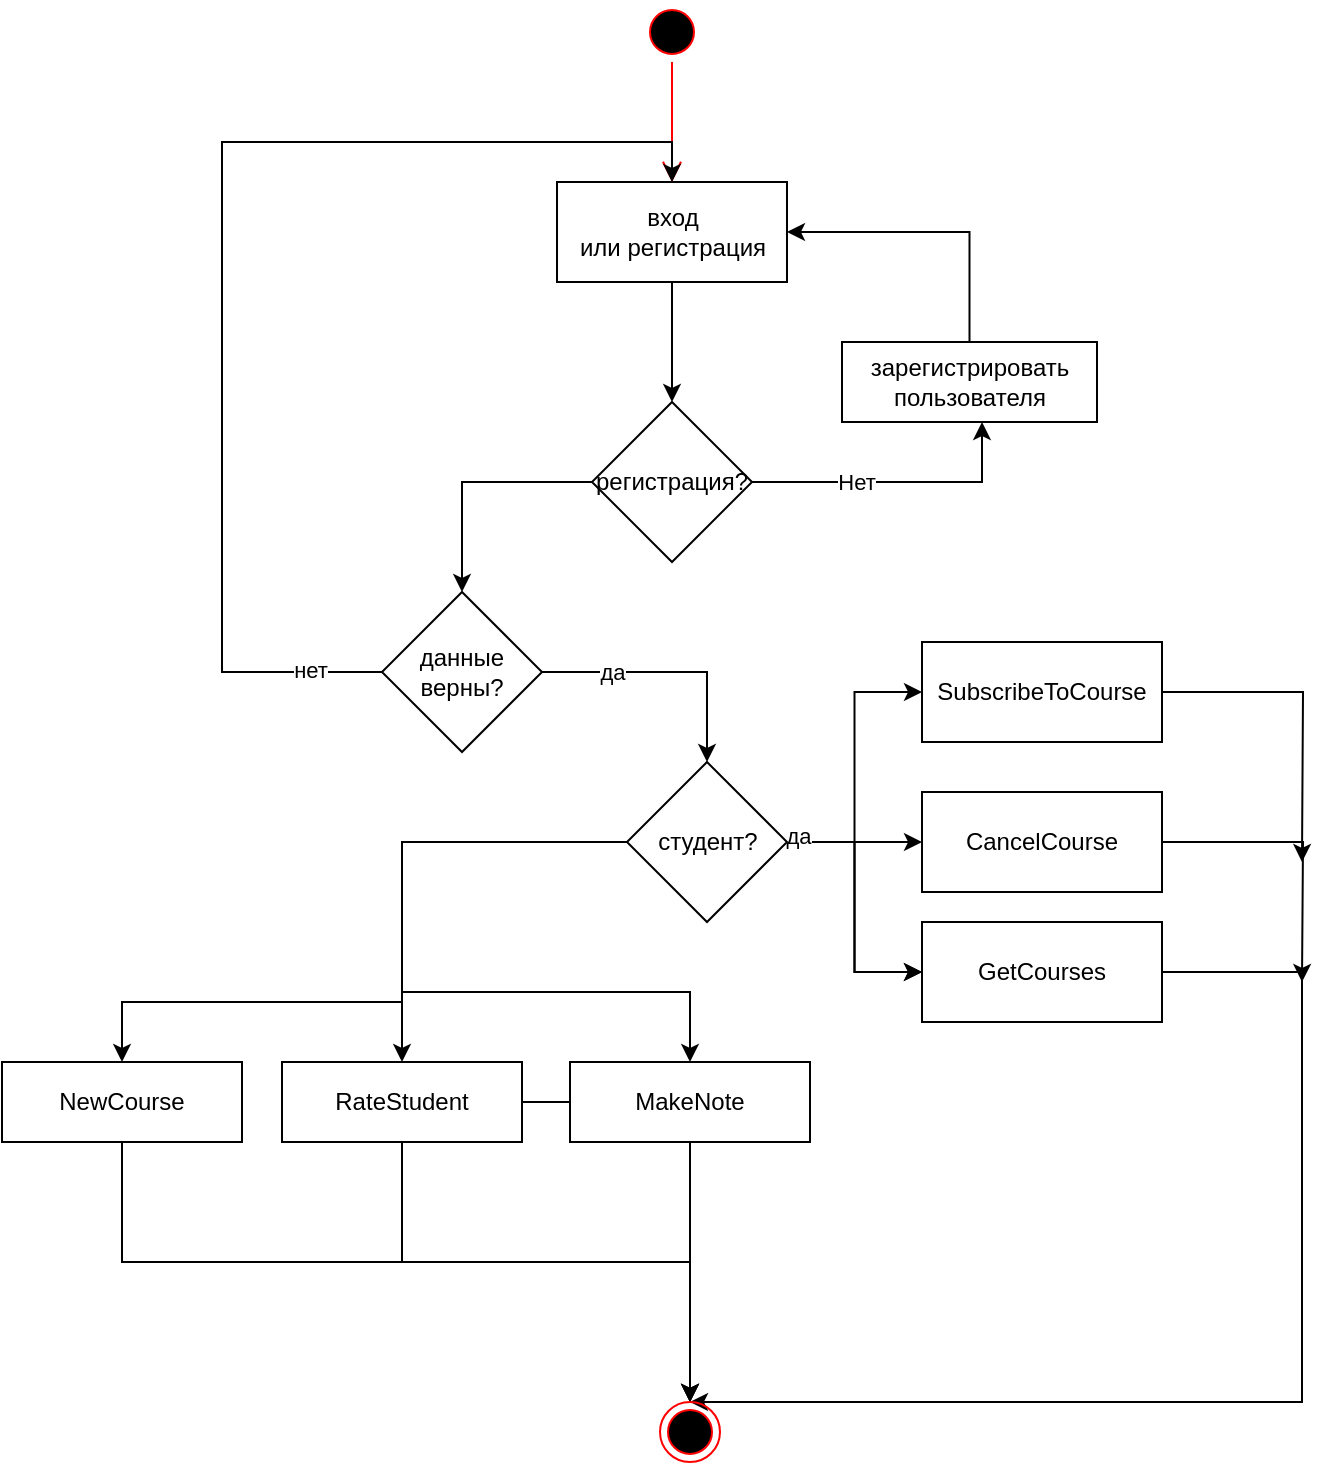 <mxfile version="25.0.2">
  <diagram name="Страница — 1" id="Tnij_tf-bvqbp9oXf625">
    <mxGraphModel dx="511" dy="1115" grid="1" gridSize="10" guides="1" tooltips="1" connect="1" arrows="1" fold="1" page="1" pageScale="1" pageWidth="827" pageHeight="1169" math="0" shadow="0">
      <root>
        <mxCell id="0" />
        <mxCell id="1" parent="0" />
        <mxCell id="5BwpkP8-IFTiQETyoSL8-1" value="" style="ellipse;html=1;shape=startState;fillColor=#000000;strokeColor=#ff0000;" vertex="1" parent="1">
          <mxGeometry x="330" y="210" width="30" height="30" as="geometry" />
        </mxCell>
        <mxCell id="5BwpkP8-IFTiQETyoSL8-2" value="" style="edgeStyle=orthogonalEdgeStyle;html=1;verticalAlign=bottom;endArrow=open;endSize=8;strokeColor=#ff0000;rounded=0;" edge="1" parent="1" source="5BwpkP8-IFTiQETyoSL8-1">
          <mxGeometry relative="1" as="geometry">
            <mxPoint x="345" y="300" as="targetPoint" />
          </mxGeometry>
        </mxCell>
        <mxCell id="5BwpkP8-IFTiQETyoSL8-3" value="&lt;div&gt;вход&lt;/div&gt;&lt;div&gt;или регистрация&lt;/div&gt;" style="rounded=0;whiteSpace=wrap;html=1;" vertex="1" parent="1">
          <mxGeometry x="287.5" y="300" width="115" height="50" as="geometry" />
        </mxCell>
        <mxCell id="5BwpkP8-IFTiQETyoSL8-4" value="" style="edgeStyle=orthogonalEdgeStyle;rounded=0;orthogonalLoop=1;jettySize=auto;html=1;exitX=0.5;exitY=1;exitDx=0;exitDy=0;" edge="1" parent="1" source="5BwpkP8-IFTiQETyoSL8-3">
          <mxGeometry relative="1" as="geometry">
            <mxPoint x="350" y="350" as="sourcePoint" />
            <mxPoint x="345" y="410" as="targetPoint" />
          </mxGeometry>
        </mxCell>
        <mxCell id="5BwpkP8-IFTiQETyoSL8-11" value="" style="edgeStyle=orthogonalEdgeStyle;rounded=0;orthogonalLoop=1;jettySize=auto;html=1;" edge="1" parent="1" source="5BwpkP8-IFTiQETyoSL8-6" target="5BwpkP8-IFTiQETyoSL8-10">
          <mxGeometry relative="1" as="geometry">
            <Array as="points">
              <mxPoint x="500" y="450" />
            </Array>
          </mxGeometry>
        </mxCell>
        <mxCell id="5BwpkP8-IFTiQETyoSL8-15" value="Нет" style="edgeLabel;html=1;align=center;verticalAlign=middle;resizable=0;points=[];" vertex="1" connectable="0" parent="5BwpkP8-IFTiQETyoSL8-11">
          <mxGeometry x="-0.291" relative="1" as="geometry">
            <mxPoint as="offset" />
          </mxGeometry>
        </mxCell>
        <mxCell id="5BwpkP8-IFTiQETyoSL8-19" value="" style="edgeStyle=orthogonalEdgeStyle;rounded=0;orthogonalLoop=1;jettySize=auto;html=1;" edge="1" parent="1" source="5BwpkP8-IFTiQETyoSL8-6" target="5BwpkP8-IFTiQETyoSL8-18">
          <mxGeometry relative="1" as="geometry" />
        </mxCell>
        <mxCell id="5BwpkP8-IFTiQETyoSL8-6" value="регистрация?" style="rhombus;whiteSpace=wrap;html=1;" vertex="1" parent="1">
          <mxGeometry x="305" y="410" width="80" height="80" as="geometry" />
        </mxCell>
        <mxCell id="5BwpkP8-IFTiQETyoSL8-14" style="edgeStyle=orthogonalEdgeStyle;rounded=0;orthogonalLoop=1;jettySize=auto;html=1;entryX=1;entryY=0.5;entryDx=0;entryDy=0;" edge="1" parent="1" source="5BwpkP8-IFTiQETyoSL8-10" target="5BwpkP8-IFTiQETyoSL8-3">
          <mxGeometry relative="1" as="geometry">
            <Array as="points">
              <mxPoint x="494" y="325" />
            </Array>
          </mxGeometry>
        </mxCell>
        <mxCell id="5BwpkP8-IFTiQETyoSL8-10" value="зарегистрировать&lt;div&gt;пользователя&lt;/div&gt;" style="rounded=0;whiteSpace=wrap;html=1;" vertex="1" parent="1">
          <mxGeometry x="430" y="380" width="127.5" height="40" as="geometry" />
        </mxCell>
        <mxCell id="5BwpkP8-IFTiQETyoSL8-22" value="" style="edgeStyle=orthogonalEdgeStyle;rounded=0;orthogonalLoop=1;jettySize=auto;html=1;" edge="1" parent="1" source="5BwpkP8-IFTiQETyoSL8-18" target="5BwpkP8-IFTiQETyoSL8-21">
          <mxGeometry relative="1" as="geometry" />
        </mxCell>
        <mxCell id="5BwpkP8-IFTiQETyoSL8-23" value="да" style="edgeLabel;html=1;align=center;verticalAlign=middle;resizable=0;points=[];" vertex="1" connectable="0" parent="5BwpkP8-IFTiQETyoSL8-22">
          <mxGeometry x="-0.438" relative="1" as="geometry">
            <mxPoint x="-1" as="offset" />
          </mxGeometry>
        </mxCell>
        <mxCell id="5BwpkP8-IFTiQETyoSL8-37" style="edgeStyle=orthogonalEdgeStyle;rounded=0;orthogonalLoop=1;jettySize=auto;html=1;entryX=0.5;entryY=0;entryDx=0;entryDy=0;" edge="1" parent="1" source="5BwpkP8-IFTiQETyoSL8-18" target="5BwpkP8-IFTiQETyoSL8-3">
          <mxGeometry relative="1" as="geometry">
            <Array as="points">
              <mxPoint x="120" y="545" />
              <mxPoint x="120" y="280" />
              <mxPoint x="345" y="280" />
            </Array>
          </mxGeometry>
        </mxCell>
        <mxCell id="5BwpkP8-IFTiQETyoSL8-38" value="нет" style="edgeLabel;html=1;align=center;verticalAlign=middle;resizable=0;points=[];" vertex="1" connectable="0" parent="5BwpkP8-IFTiQETyoSL8-37">
          <mxGeometry x="-0.875" y="-1" relative="1" as="geometry">
            <mxPoint x="1" as="offset" />
          </mxGeometry>
        </mxCell>
        <mxCell id="5BwpkP8-IFTiQETyoSL8-18" value="данные&lt;div&gt;верны?&lt;/div&gt;" style="rhombus;whiteSpace=wrap;html=1;direction=south;" vertex="1" parent="1">
          <mxGeometry x="200" y="505" width="80" height="80" as="geometry" />
        </mxCell>
        <mxCell id="5BwpkP8-IFTiQETyoSL8-28" value="" style="edgeStyle=orthogonalEdgeStyle;rounded=0;orthogonalLoop=1;jettySize=auto;html=1;" edge="1" parent="1" source="5BwpkP8-IFTiQETyoSL8-21" target="5BwpkP8-IFTiQETyoSL8-27">
          <mxGeometry relative="1" as="geometry" />
        </mxCell>
        <mxCell id="5BwpkP8-IFTiQETyoSL8-29" value="" style="edgeStyle=orthogonalEdgeStyle;rounded=0;orthogonalLoop=1;jettySize=auto;html=1;" edge="1" parent="1" source="5BwpkP8-IFTiQETyoSL8-21" target="5BwpkP8-IFTiQETyoSL8-27">
          <mxGeometry relative="1" as="geometry" />
        </mxCell>
        <mxCell id="5BwpkP8-IFTiQETyoSL8-30" style="edgeStyle=orthogonalEdgeStyle;rounded=0;orthogonalLoop=1;jettySize=auto;html=1;entryX=0;entryY=0.5;entryDx=0;entryDy=0;" edge="1" parent="1" source="5BwpkP8-IFTiQETyoSL8-21" target="5BwpkP8-IFTiQETyoSL8-26">
          <mxGeometry relative="1" as="geometry" />
        </mxCell>
        <mxCell id="5BwpkP8-IFTiQETyoSL8-31" style="edgeStyle=orthogonalEdgeStyle;rounded=0;orthogonalLoop=1;jettySize=auto;html=1;entryX=0;entryY=0.5;entryDx=0;entryDy=0;" edge="1" parent="1" source="5BwpkP8-IFTiQETyoSL8-21" target="5BwpkP8-IFTiQETyoSL8-25">
          <mxGeometry relative="1" as="geometry" />
        </mxCell>
        <mxCell id="5BwpkP8-IFTiQETyoSL8-32" value="да" style="edgeLabel;html=1;align=center;verticalAlign=middle;resizable=0;points=[];" vertex="1" connectable="0" parent="5BwpkP8-IFTiQETyoSL8-31">
          <mxGeometry x="-0.92" y="3" relative="1" as="geometry">
            <mxPoint as="offset" />
          </mxGeometry>
        </mxCell>
        <mxCell id="5BwpkP8-IFTiQETyoSL8-44" style="edgeStyle=orthogonalEdgeStyle;rounded=0;orthogonalLoop=1;jettySize=auto;html=1;entryX=0.5;entryY=0;entryDx=0;entryDy=0;" edge="1" parent="1" source="5BwpkP8-IFTiQETyoSL8-21" target="5BwpkP8-IFTiQETyoSL8-42">
          <mxGeometry relative="1" as="geometry" />
        </mxCell>
        <mxCell id="5BwpkP8-IFTiQETyoSL8-45" style="edgeStyle=orthogonalEdgeStyle;rounded=0;orthogonalLoop=1;jettySize=auto;html=1;entryX=0.5;entryY=0;entryDx=0;entryDy=0;" edge="1" parent="1" source="5BwpkP8-IFTiQETyoSL8-21" target="5BwpkP8-IFTiQETyoSL8-43">
          <mxGeometry relative="1" as="geometry">
            <Array as="points">
              <mxPoint x="210" y="630" />
              <mxPoint x="210" y="705" />
              <mxPoint x="354" y="705" />
            </Array>
          </mxGeometry>
        </mxCell>
        <mxCell id="5BwpkP8-IFTiQETyoSL8-46" style="edgeStyle=orthogonalEdgeStyle;rounded=0;orthogonalLoop=1;jettySize=auto;html=1;entryX=0.5;entryY=0;entryDx=0;entryDy=0;" edge="1" parent="1" source="5BwpkP8-IFTiQETyoSL8-21" target="5BwpkP8-IFTiQETyoSL8-41">
          <mxGeometry relative="1" as="geometry">
            <Array as="points">
              <mxPoint x="210" y="630" />
              <mxPoint x="210" y="710" />
              <mxPoint x="70" y="710" />
            </Array>
          </mxGeometry>
        </mxCell>
        <mxCell id="5BwpkP8-IFTiQETyoSL8-21" value="студент?" style="rhombus;whiteSpace=wrap;html=1;" vertex="1" parent="1">
          <mxGeometry x="322.5" y="590" width="80" height="80" as="geometry" />
        </mxCell>
        <mxCell id="5BwpkP8-IFTiQETyoSL8-55" style="edgeStyle=orthogonalEdgeStyle;rounded=0;orthogonalLoop=1;jettySize=auto;html=1;" edge="1" parent="1" source="5BwpkP8-IFTiQETyoSL8-25">
          <mxGeometry relative="1" as="geometry">
            <mxPoint x="660" y="640" as="targetPoint" />
          </mxGeometry>
        </mxCell>
        <mxCell id="5BwpkP8-IFTiQETyoSL8-25" value="SubscribeToCourse" style="rounded=0;whiteSpace=wrap;html=1;" vertex="1" parent="1">
          <mxGeometry x="470" y="530" width="120" height="50" as="geometry" />
        </mxCell>
        <mxCell id="5BwpkP8-IFTiQETyoSL8-54" style="edgeStyle=orthogonalEdgeStyle;rounded=0;orthogonalLoop=1;jettySize=auto;html=1;exitX=1;exitY=0.5;exitDx=0;exitDy=0;" edge="1" parent="1" source="5BwpkP8-IFTiQETyoSL8-26">
          <mxGeometry relative="1" as="geometry">
            <mxPoint x="660" y="700" as="targetPoint" />
          </mxGeometry>
        </mxCell>
        <mxCell id="5BwpkP8-IFTiQETyoSL8-26" value="CancelCourse" style="rounded=0;whiteSpace=wrap;html=1;" vertex="1" parent="1">
          <mxGeometry x="470" y="605" width="120" height="50" as="geometry" />
        </mxCell>
        <mxCell id="5BwpkP8-IFTiQETyoSL8-53" style="edgeStyle=orthogonalEdgeStyle;rounded=0;orthogonalLoop=1;jettySize=auto;html=1;entryX=0.5;entryY=0;entryDx=0;entryDy=0;" edge="1" parent="1" source="5BwpkP8-IFTiQETyoSL8-27" target="5BwpkP8-IFTiQETyoSL8-47">
          <mxGeometry relative="1" as="geometry">
            <Array as="points">
              <mxPoint x="660" y="695" />
              <mxPoint x="660" y="910" />
            </Array>
          </mxGeometry>
        </mxCell>
        <mxCell id="5BwpkP8-IFTiQETyoSL8-27" value="GetCourses" style="rounded=0;whiteSpace=wrap;html=1;" vertex="1" parent="1">
          <mxGeometry x="470" y="670" width="120" height="50" as="geometry" />
        </mxCell>
        <mxCell id="5BwpkP8-IFTiQETyoSL8-48" style="edgeStyle=orthogonalEdgeStyle;rounded=0;orthogonalLoop=1;jettySize=auto;html=1;entryX=0.5;entryY=0;entryDx=0;entryDy=0;" edge="1" parent="1" source="5BwpkP8-IFTiQETyoSL8-41" target="5BwpkP8-IFTiQETyoSL8-47">
          <mxGeometry relative="1" as="geometry">
            <Array as="points">
              <mxPoint x="70" y="840" />
              <mxPoint x="354" y="840" />
            </Array>
          </mxGeometry>
        </mxCell>
        <mxCell id="5BwpkP8-IFTiQETyoSL8-41" value="NewCourse" style="rounded=0;whiteSpace=wrap;html=1;" vertex="1" parent="1">
          <mxGeometry x="10" y="740" width="120" height="40" as="geometry" />
        </mxCell>
        <mxCell id="5BwpkP8-IFTiQETyoSL8-51" style="edgeStyle=orthogonalEdgeStyle;rounded=0;orthogonalLoop=1;jettySize=auto;html=1;entryX=0.5;entryY=0;entryDx=0;entryDy=0;" edge="1" parent="1" source="5BwpkP8-IFTiQETyoSL8-42" target="5BwpkP8-IFTiQETyoSL8-47">
          <mxGeometry relative="1" as="geometry" />
        </mxCell>
        <mxCell id="5BwpkP8-IFTiQETyoSL8-52" style="edgeStyle=orthogonalEdgeStyle;rounded=0;orthogonalLoop=1;jettySize=auto;html=1;entryX=0.5;entryY=0;entryDx=0;entryDy=0;" edge="1" parent="1" source="5BwpkP8-IFTiQETyoSL8-42" target="5BwpkP8-IFTiQETyoSL8-47">
          <mxGeometry relative="1" as="geometry">
            <Array as="points">
              <mxPoint x="210" y="840" />
              <mxPoint x="354" y="840" />
            </Array>
          </mxGeometry>
        </mxCell>
        <mxCell id="5BwpkP8-IFTiQETyoSL8-42" value="RateStudent" style="rounded=0;whiteSpace=wrap;html=1;" vertex="1" parent="1">
          <mxGeometry x="150" y="740" width="120" height="40" as="geometry" />
        </mxCell>
        <mxCell id="5BwpkP8-IFTiQETyoSL8-50" style="edgeStyle=orthogonalEdgeStyle;rounded=0;orthogonalLoop=1;jettySize=auto;html=1;entryX=0.5;entryY=0;entryDx=0;entryDy=0;" edge="1" parent="1" source="5BwpkP8-IFTiQETyoSL8-43" target="5BwpkP8-IFTiQETyoSL8-47">
          <mxGeometry relative="1" as="geometry" />
        </mxCell>
        <mxCell id="5BwpkP8-IFTiQETyoSL8-43" value="MakeNote" style="rounded=0;whiteSpace=wrap;html=1;" vertex="1" parent="1">
          <mxGeometry x="294" y="740" width="120" height="40" as="geometry" />
        </mxCell>
        <mxCell id="5BwpkP8-IFTiQETyoSL8-47" value="" style="ellipse;html=1;shape=endState;fillColor=#000000;strokeColor=#ff0000;" vertex="1" parent="1">
          <mxGeometry x="339" y="910" width="30" height="30" as="geometry" />
        </mxCell>
      </root>
    </mxGraphModel>
  </diagram>
</mxfile>
